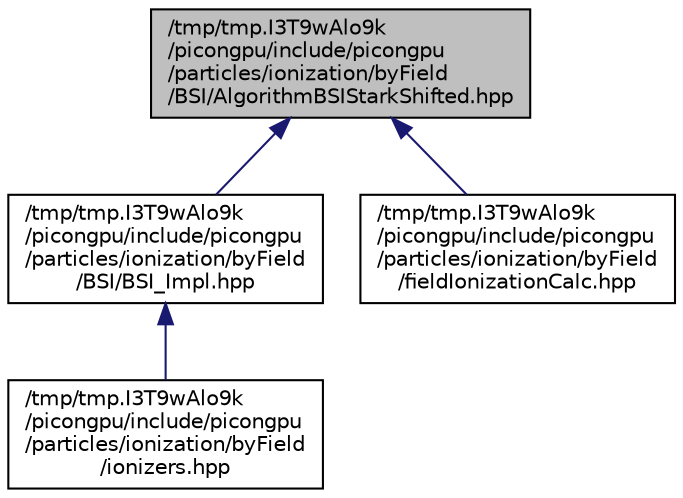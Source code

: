 digraph "/tmp/tmp.I3T9wAlo9k/picongpu/include/picongpu/particles/ionization/byField/BSI/AlgorithmBSIStarkShifted.hpp"
{
 // LATEX_PDF_SIZE
  edge [fontname="Helvetica",fontsize="10",labelfontname="Helvetica",labelfontsize="10"];
  node [fontname="Helvetica",fontsize="10",shape=record];
  Node1 [label="/tmp/tmp.I3T9wAlo9k\l/picongpu/include/picongpu\l/particles/ionization/byField\l/BSI/AlgorithmBSIStarkShifted.hpp",height=0.2,width=0.4,color="black", fillcolor="grey75", style="filled", fontcolor="black",tooltip=" "];
  Node1 -> Node2 [dir="back",color="midnightblue",fontsize="10",style="solid",fontname="Helvetica"];
  Node2 [label="/tmp/tmp.I3T9wAlo9k\l/picongpu/include/picongpu\l/particles/ionization/byField\l/BSI/BSI_Impl.hpp",height=0.2,width=0.4,color="black", fillcolor="white", style="filled",URL="$_b_s_i___impl_8hpp_source.html",tooltip=" "];
  Node2 -> Node3 [dir="back",color="midnightblue",fontsize="10",style="solid",fontname="Helvetica"];
  Node3 [label="/tmp/tmp.I3T9wAlo9k\l/picongpu/include/picongpu\l/particles/ionization/byField\l/ionizers.hpp",height=0.2,width=0.4,color="black", fillcolor="white", style="filled",URL="$by_field_2ionizers_8hpp.html",tooltip=" "];
  Node1 -> Node4 [dir="back",color="midnightblue",fontsize="10",style="solid",fontname="Helvetica"];
  Node4 [label="/tmp/tmp.I3T9wAlo9k\l/picongpu/include/picongpu\l/particles/ionization/byField\l/fieldIonizationCalc.hpp",height=0.2,width=0.4,color="black", fillcolor="white", style="filled",URL="$field_ionization_calc_8hpp_source.html",tooltip=" "];
}
